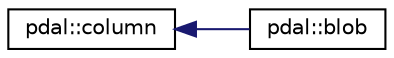 digraph "Graphical Class Hierarchy"
{
  edge [fontname="Helvetica",fontsize="10",labelfontname="Helvetica",labelfontsize="10"];
  node [fontname="Helvetica",fontsize="10",shape=record];
  rankdir="LR";
  Node1 [label="pdal::column",height=0.2,width=0.4,color="black", fillcolor="white", style="filled",URL="$classpdal_1_1column.html"];
  Node1 -> Node2 [dir="back",color="midnightblue",fontsize="10",style="solid",fontname="Helvetica"];
  Node2 [label="pdal::blob",height=0.2,width=0.4,color="black", fillcolor="white", style="filled",URL="$classpdal_1_1blob.html"];
}
